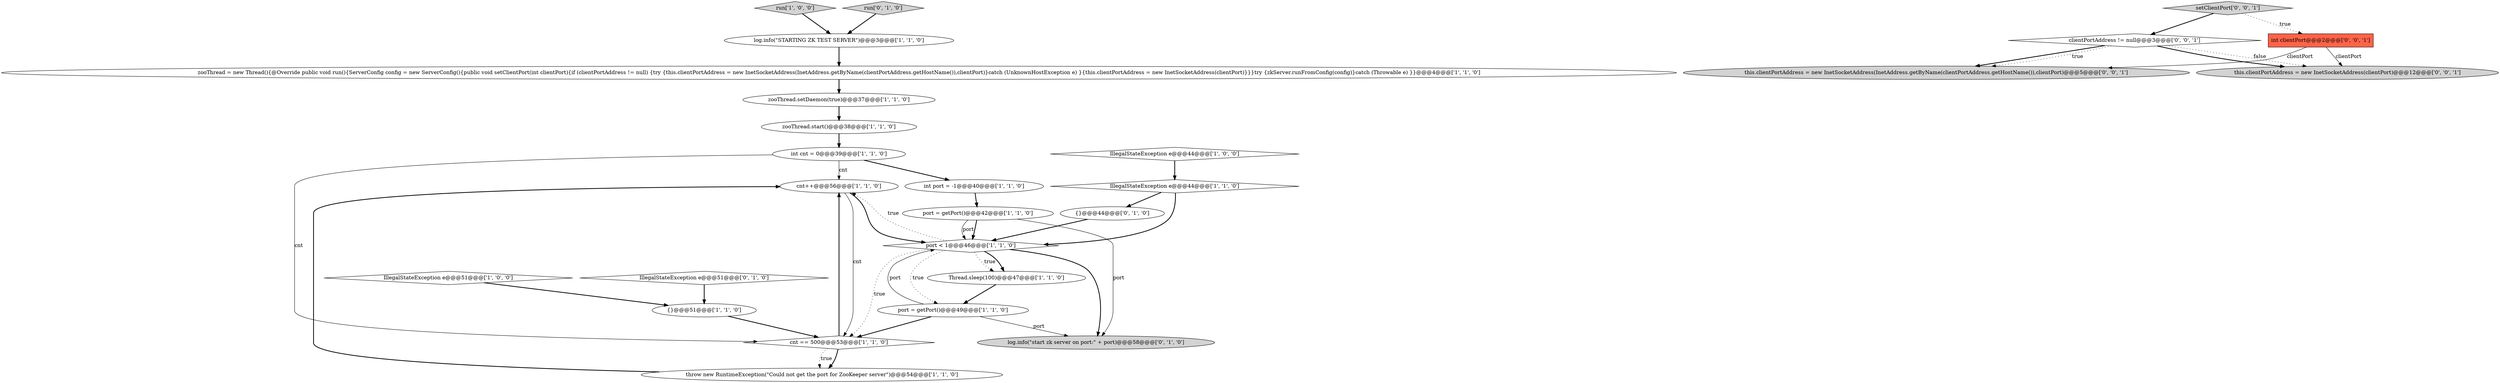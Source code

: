 digraph {
8 [style = filled, label = "cnt++@@@56@@@['1', '1', '0']", fillcolor = white, shape = ellipse image = "AAA0AAABBB1BBB"];
20 [style = filled, label = "IllegalStateException e@@@51@@@['0', '1', '0']", fillcolor = white, shape = diamond image = "AAA0AAABBB2BBB"];
0 [style = filled, label = "port < 1@@@46@@@['1', '1', '0']", fillcolor = white, shape = diamond image = "AAA0AAABBB1BBB"];
10 [style = filled, label = "IllegalStateException e@@@51@@@['1', '0', '0']", fillcolor = white, shape = diamond image = "AAA0AAABBB1BBB"];
18 [style = filled, label = "{}@@@44@@@['0', '1', '0']", fillcolor = white, shape = ellipse image = "AAA0AAABBB2BBB"];
14 [style = filled, label = "{}@@@51@@@['1', '1', '0']", fillcolor = white, shape = ellipse image = "AAA0AAABBB1BBB"];
16 [style = filled, label = "run['1', '0', '0']", fillcolor = lightgray, shape = diamond image = "AAA0AAABBB1BBB"];
4 [style = filled, label = "port = getPort()@@@42@@@['1', '1', '0']", fillcolor = white, shape = ellipse image = "AAA0AAABBB1BBB"];
25 [style = filled, label = "clientPortAddress != null@@@3@@@['0', '0', '1']", fillcolor = white, shape = diamond image = "AAA0AAABBB3BBB"];
1 [style = filled, label = "throw new RuntimeException(\"Could not get the port for ZooKeeper server\")@@@54@@@['1', '1', '0']", fillcolor = white, shape = ellipse image = "AAA0AAABBB1BBB"];
3 [style = filled, label = "int port = -1@@@40@@@['1', '1', '0']", fillcolor = white, shape = ellipse image = "AAA0AAABBB1BBB"];
23 [style = filled, label = "setClientPort['0', '0', '1']", fillcolor = lightgray, shape = diamond image = "AAA0AAABBB3BBB"];
2 [style = filled, label = "zooThread.start()@@@38@@@['1', '1', '0']", fillcolor = white, shape = ellipse image = "AAA0AAABBB1BBB"];
22 [style = filled, label = "this.clientPortAddress = new InetSocketAddress(clientPort)@@@12@@@['0', '0', '1']", fillcolor = lightgray, shape = ellipse image = "AAA0AAABBB3BBB"];
26 [style = filled, label = "int clientPort@@@2@@@['0', '0', '1']", fillcolor = tomato, shape = box image = "AAA0AAABBB3BBB"];
12 [style = filled, label = "zooThread.setDaemon(true)@@@37@@@['1', '1', '0']", fillcolor = white, shape = ellipse image = "AAA0AAABBB1BBB"];
11 [style = filled, label = "cnt == 500@@@53@@@['1', '1', '0']", fillcolor = white, shape = diamond image = "AAA0AAABBB1BBB"];
5 [style = filled, label = "IllegalStateException e@@@44@@@['1', '0', '0']", fillcolor = white, shape = diamond image = "AAA0AAABBB1BBB"];
15 [style = filled, label = "port = getPort()@@@49@@@['1', '1', '0']", fillcolor = white, shape = ellipse image = "AAA0AAABBB1BBB"];
6 [style = filled, label = "log.info(\"STARTING ZK TEST SERVER\")@@@3@@@['1', '1', '0']", fillcolor = white, shape = ellipse image = "AAA0AAABBB1BBB"];
21 [style = filled, label = "log.info(\"start zk server on port:\" + port)@@@58@@@['0', '1', '0']", fillcolor = lightgray, shape = ellipse image = "AAA1AAABBB2BBB"];
7 [style = filled, label = "int cnt = 0@@@39@@@['1', '1', '0']", fillcolor = white, shape = ellipse image = "AAA0AAABBB1BBB"];
9 [style = filled, label = "zooThread = new Thread(){@Override public void run(){ServerConfig config = new ServerConfig(){public void setClientPort(int clientPort){if (clientPortAddress != null) {try {this.clientPortAddress = new InetSocketAddress(InetAddress.getByName(clientPortAddress.getHostName()),clientPort)}catch (UnknownHostException e) }{this.clientPortAddress = new InetSocketAddress(clientPort)}}}try {zkServer.runFromConfig(config)}catch (Throwable e) }}@@@4@@@['1', '1', '0']", fillcolor = white, shape = ellipse image = "AAA0AAABBB1BBB"];
17 [style = filled, label = "IllegalStateException e@@@44@@@['1', '1', '0']", fillcolor = white, shape = diamond image = "AAA0AAABBB1BBB"];
13 [style = filled, label = "Thread.sleep(100)@@@47@@@['1', '1', '0']", fillcolor = white, shape = ellipse image = "AAA0AAABBB1BBB"];
24 [style = filled, label = "this.clientPortAddress = new InetSocketAddress(InetAddress.getByName(clientPortAddress.getHostName()),clientPort)@@@5@@@['0', '0', '1']", fillcolor = lightgray, shape = ellipse image = "AAA0AAABBB3BBB"];
19 [style = filled, label = "run['0', '1', '0']", fillcolor = lightgray, shape = diamond image = "AAA0AAABBB2BBB"];
13->15 [style = bold, label=""];
23->25 [style = bold, label=""];
19->6 [style = bold, label=""];
8->0 [style = bold, label=""];
2->7 [style = bold, label=""];
0->8 [style = dotted, label="true"];
12->2 [style = bold, label=""];
25->24 [style = bold, label=""];
1->8 [style = bold, label=""];
8->11 [style = solid, label="cnt"];
4->21 [style = solid, label="port"];
0->13 [style = dotted, label="true"];
11->1 [style = bold, label=""];
26->24 [style = solid, label="clientPort"];
7->11 [style = solid, label="cnt"];
23->26 [style = dotted, label="true"];
0->13 [style = bold, label=""];
14->11 [style = bold, label=""];
25->22 [style = dotted, label="false"];
6->9 [style = bold, label=""];
5->17 [style = bold, label=""];
7->3 [style = bold, label=""];
15->21 [style = solid, label="port"];
26->22 [style = solid, label="clientPort"];
4->0 [style = solid, label="port"];
15->11 [style = bold, label=""];
11->8 [style = bold, label=""];
11->1 [style = dotted, label="true"];
25->24 [style = dotted, label="true"];
15->0 [style = solid, label="port"];
16->6 [style = bold, label=""];
0->21 [style = bold, label=""];
0->15 [style = dotted, label="true"];
0->11 [style = dotted, label="true"];
20->14 [style = bold, label=""];
25->22 [style = bold, label=""];
10->14 [style = bold, label=""];
3->4 [style = bold, label=""];
17->0 [style = bold, label=""];
7->8 [style = solid, label="cnt"];
4->0 [style = bold, label=""];
9->12 [style = bold, label=""];
18->0 [style = bold, label=""];
17->18 [style = bold, label=""];
}
